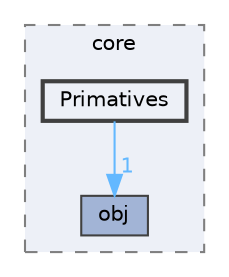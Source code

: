 digraph "techstorm/core/Primatives"
{
 // LATEX_PDF_SIZE
  bgcolor="transparent";
  edge [fontname=Helvetica,fontsize=10,labelfontname=Helvetica,labelfontsize=10];
  node [fontname=Helvetica,fontsize=10,shape=box,height=0.2,width=0.4];
  compound=true
  subgraph clusterdir_cf837ce2acd7da7bca021b6616dd34cf {
    graph [ bgcolor="#edf0f7", pencolor="grey50", label="core", fontname=Helvetica,fontsize=10 style="filled,dashed", URL="dir_cf837ce2acd7da7bca021b6616dd34cf.html",tooltip=""]
  dir_92f86edc9ca8764028dc29fa542d253a [label="obj", fillcolor="#a2b4d6", color="grey25", style="filled", URL="dir_92f86edc9ca8764028dc29fa542d253a.html",tooltip=""];
  dir_cded0226bfcc597976edc24aa89db614 [label="Primatives", fillcolor="#edf0f7", color="grey25", style="filled,bold", URL="dir_cded0226bfcc597976edc24aa89db614.html",tooltip=""];
  }
  dir_cded0226bfcc597976edc24aa89db614->dir_92f86edc9ca8764028dc29fa542d253a [headlabel="1", labeldistance=1.5 headhref="dir_000093_000078.html" href="dir_000093_000078.html" color="steelblue1" fontcolor="steelblue1"];
}
